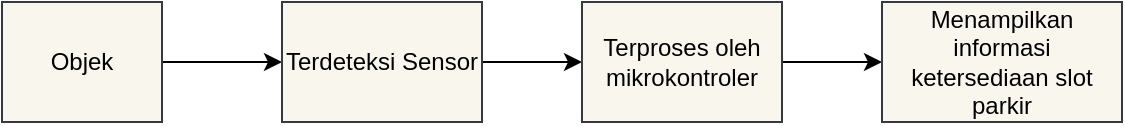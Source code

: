 <mxfile version="22.0.2" type="device">
  <diagram name="Page-1" id="lI6IWLs3dIfjDCuOqUMH">
    <mxGraphModel dx="864" dy="516" grid="1" gridSize="10" guides="1" tooltips="1" connect="1" arrows="1" fold="1" page="1" pageScale="1" pageWidth="850" pageHeight="1100" math="0" shadow="0">
      <root>
        <mxCell id="0" />
        <mxCell id="1" parent="0" />
        <mxCell id="WqOHb7WDYTEGpShtpLHf-8" style="edgeStyle=orthogonalEdgeStyle;rounded=0;orthogonalLoop=1;jettySize=auto;html=1;entryX=0;entryY=0.5;entryDx=0;entryDy=0;strokeColor=#000000;" edge="1" parent="1" source="WqOHb7WDYTEGpShtpLHf-2" target="WqOHb7WDYTEGpShtpLHf-4">
          <mxGeometry relative="1" as="geometry">
            <mxPoint x="250" y="260" as="targetPoint" />
          </mxGeometry>
        </mxCell>
        <mxCell id="WqOHb7WDYTEGpShtpLHf-2" value="&lt;font color=&quot;#000000&quot;&gt;Objek&lt;/font&gt;" style="rounded=0;whiteSpace=wrap;html=1;fillColor=#f9f7ed;strokeColor=#36393d;" vertex="1" parent="1">
          <mxGeometry x="130" y="230" width="80" height="60" as="geometry" />
        </mxCell>
        <mxCell id="WqOHb7WDYTEGpShtpLHf-9" value="" style="edgeStyle=orthogonalEdgeStyle;rounded=0;orthogonalLoop=1;jettySize=auto;html=1;strokeColor=#000000;" edge="1" parent="1" source="WqOHb7WDYTEGpShtpLHf-4" target="WqOHb7WDYTEGpShtpLHf-5">
          <mxGeometry relative="1" as="geometry" />
        </mxCell>
        <mxCell id="WqOHb7WDYTEGpShtpLHf-4" value="&lt;font color=&quot;#000000&quot;&gt;Terdeteksi Sensor&lt;/font&gt;" style="rounded=0;whiteSpace=wrap;html=1;fillColor=#f9f7ed;strokeColor=#36393d;" vertex="1" parent="1">
          <mxGeometry x="270" y="230" width="100" height="60" as="geometry" />
        </mxCell>
        <mxCell id="WqOHb7WDYTEGpShtpLHf-10" value="" style="edgeStyle=orthogonalEdgeStyle;rounded=0;orthogonalLoop=1;jettySize=auto;html=1;strokeColor=#000000;" edge="1" parent="1" source="WqOHb7WDYTEGpShtpLHf-5" target="WqOHb7WDYTEGpShtpLHf-6">
          <mxGeometry relative="1" as="geometry" />
        </mxCell>
        <mxCell id="WqOHb7WDYTEGpShtpLHf-5" value="&lt;font color=&quot;#000000&quot;&gt;Terproses oleh mikrokontroler&lt;/font&gt;" style="rounded=0;whiteSpace=wrap;html=1;fillColor=#f9f7ed;strokeColor=#36393d;" vertex="1" parent="1">
          <mxGeometry x="420" y="230" width="100" height="60" as="geometry" />
        </mxCell>
        <mxCell id="WqOHb7WDYTEGpShtpLHf-6" value="&lt;font color=&quot;#000000&quot;&gt;Menampilkan informasi ketersediaan slot parkir&lt;/font&gt;" style="rounded=0;whiteSpace=wrap;html=1;fillColor=#f9f7ed;strokeColor=#36393d;" vertex="1" parent="1">
          <mxGeometry x="570" y="230" width="120" height="60" as="geometry" />
        </mxCell>
      </root>
    </mxGraphModel>
  </diagram>
</mxfile>
